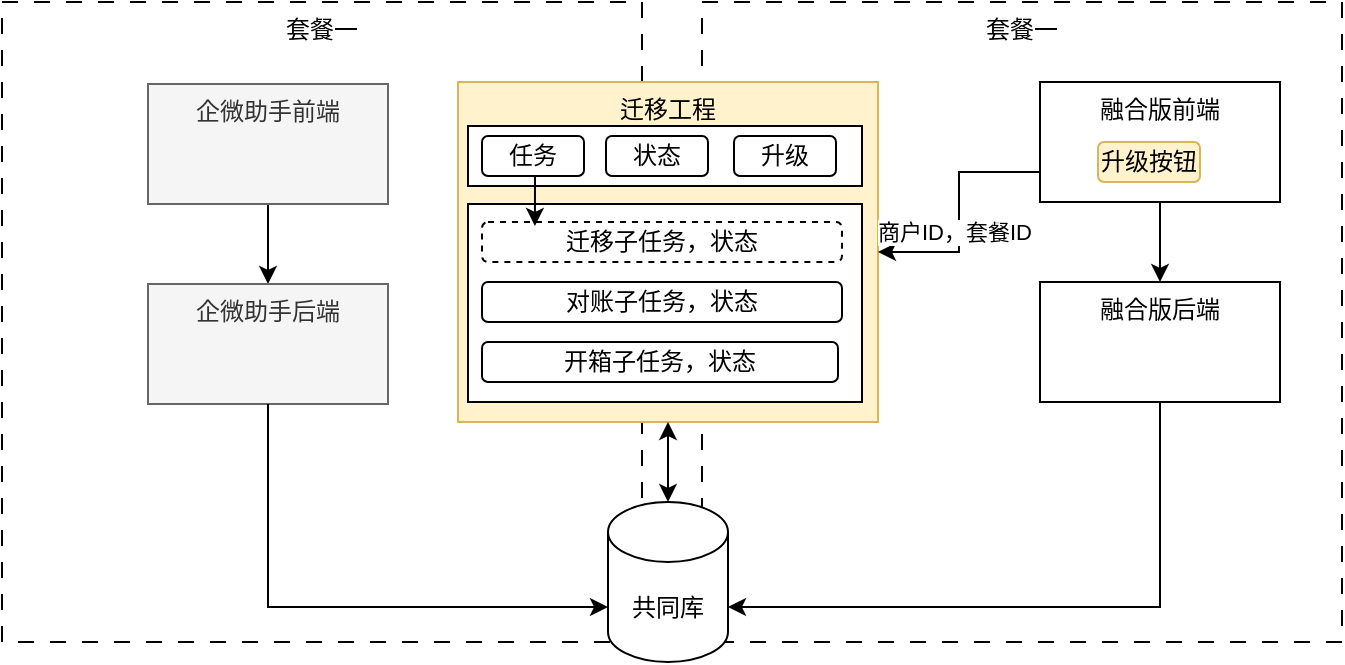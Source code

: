 <mxfile version="25.0.0">
  <diagram name="第 1 页" id="rxAnvcl6Aeorkn0aLpY0">
    <mxGraphModel dx="1050" dy="530" grid="1" gridSize="10" guides="1" tooltips="1" connect="1" arrows="1" fold="1" page="1" pageScale="1" pageWidth="827" pageHeight="1169" math="0" shadow="0">
      <root>
        <mxCell id="0" />
        <mxCell id="1" parent="0" />
        <mxCell id="9COWVb0G5LZOd5w6cGcF-7" value="套餐一" style="whiteSpace=wrap;html=1;aspect=fixed;verticalAlign=top;dashed=1;dashPattern=8 8;" vertex="1" parent="1">
          <mxGeometry x="10" y="130" width="320" height="320" as="geometry" />
        </mxCell>
        <mxCell id="9COWVb0G5LZOd5w6cGcF-8" value="套餐一" style="whiteSpace=wrap;html=1;aspect=fixed;verticalAlign=top;dashed=1;dashPattern=8 8;" vertex="1" parent="1">
          <mxGeometry x="360" y="130" width="320" height="320" as="geometry" />
        </mxCell>
        <mxCell id="9COWVb0G5LZOd5w6cGcF-13" value="迁移工程" style="rounded=0;whiteSpace=wrap;html=1;fillColor=#fff2cc;strokeColor=#d6b656;verticalAlign=top;" vertex="1" parent="1">
          <mxGeometry x="238" y="170" width="210" height="170" as="geometry" />
        </mxCell>
        <mxCell id="9COWVb0G5LZOd5w6cGcF-30" value="" style="rounded=0;whiteSpace=wrap;html=1;" vertex="1" parent="1">
          <mxGeometry x="243" y="192" width="197" height="30" as="geometry" />
        </mxCell>
        <mxCell id="9COWVb0G5LZOd5w6cGcF-29" value="" style="rounded=0;whiteSpace=wrap;html=1;" vertex="1" parent="1">
          <mxGeometry x="243" y="231" width="197" height="99" as="geometry" />
        </mxCell>
        <mxCell id="9COWVb0G5LZOd5w6cGcF-9" style="edgeStyle=orthogonalEdgeStyle;rounded=0;orthogonalLoop=1;jettySize=auto;html=1;exitX=0.5;exitY=1;exitDx=0;exitDy=0;entryX=0.5;entryY=0;entryDx=0;entryDy=0;" edge="1" parent="1" source="9COWVb0G5LZOd5w6cGcF-1" target="9COWVb0G5LZOd5w6cGcF-2">
          <mxGeometry relative="1" as="geometry" />
        </mxCell>
        <mxCell id="9COWVb0G5LZOd5w6cGcF-1" value="企微助手前端" style="rounded=0;whiteSpace=wrap;html=1;verticalAlign=top;fillColor=#f5f5f5;fontColor=#333333;strokeColor=#666666;" vertex="1" parent="1">
          <mxGeometry x="83" y="171" width="120" height="60" as="geometry" />
        </mxCell>
        <mxCell id="9COWVb0G5LZOd5w6cGcF-2" value="企微助手后端" style="rounded=0;whiteSpace=wrap;html=1;verticalAlign=top;fillColor=#f5f5f5;fontColor=#333333;strokeColor=#666666;" vertex="1" parent="1">
          <mxGeometry x="83" y="271" width="120" height="60" as="geometry" />
        </mxCell>
        <mxCell id="9COWVb0G5LZOd5w6cGcF-11" style="edgeStyle=orthogonalEdgeStyle;rounded=0;orthogonalLoop=1;jettySize=auto;html=1;exitX=0.5;exitY=1;exitDx=0;exitDy=0;" edge="1" parent="1" source="9COWVb0G5LZOd5w6cGcF-3" target="9COWVb0G5LZOd5w6cGcF-4">
          <mxGeometry relative="1" as="geometry" />
        </mxCell>
        <mxCell id="9COWVb0G5LZOd5w6cGcF-14" style="edgeStyle=orthogonalEdgeStyle;rounded=0;orthogonalLoop=1;jettySize=auto;html=1;exitX=0;exitY=0.75;exitDx=0;exitDy=0;entryX=1;entryY=0.5;entryDx=0;entryDy=0;" edge="1" parent="1" source="9COWVb0G5LZOd5w6cGcF-3" target="9COWVb0G5LZOd5w6cGcF-13">
          <mxGeometry relative="1" as="geometry">
            <mxPoint x="477" y="250" as="targetPoint" />
          </mxGeometry>
        </mxCell>
        <mxCell id="9COWVb0G5LZOd5w6cGcF-27" value="商户ID，套餐ID" style="edgeLabel;html=1;align=center;verticalAlign=middle;resizable=0;points=[];" vertex="1" connectable="0" parent="9COWVb0G5LZOd5w6cGcF-14">
          <mxGeometry x="0.164" y="-3" relative="1" as="geometry">
            <mxPoint as="offset" />
          </mxGeometry>
        </mxCell>
        <mxCell id="9COWVb0G5LZOd5w6cGcF-3" value="融合版前端" style="rounded=0;whiteSpace=wrap;html=1;verticalAlign=top;" vertex="1" parent="1">
          <mxGeometry x="529" y="170" width="120" height="60" as="geometry" />
        </mxCell>
        <mxCell id="9COWVb0G5LZOd5w6cGcF-4" value="融合版后端" style="rounded=0;whiteSpace=wrap;html=1;verticalAlign=top;" vertex="1" parent="1">
          <mxGeometry x="529" y="270" width="120" height="60" as="geometry" />
        </mxCell>
        <mxCell id="9COWVb0G5LZOd5w6cGcF-5" value="共同库" style="shape=cylinder3;whiteSpace=wrap;html=1;boundedLbl=1;backgroundOutline=1;size=15;" vertex="1" parent="1">
          <mxGeometry x="313" y="380" width="60" height="80" as="geometry" />
        </mxCell>
        <mxCell id="9COWVb0G5LZOd5w6cGcF-6" value="升级按钮" style="rounded=1;whiteSpace=wrap;html=1;fillColor=#fff2cc;strokeColor=#d6b656;" vertex="1" parent="1">
          <mxGeometry x="558" y="200" width="51" height="20" as="geometry" />
        </mxCell>
        <mxCell id="9COWVb0G5LZOd5w6cGcF-10" style="edgeStyle=orthogonalEdgeStyle;rounded=0;orthogonalLoop=1;jettySize=auto;html=1;exitX=0.5;exitY=1;exitDx=0;exitDy=0;entryX=0;entryY=0;entryDx=0;entryDy=52.5;entryPerimeter=0;" edge="1" parent="1" source="9COWVb0G5LZOd5w6cGcF-2" target="9COWVb0G5LZOd5w6cGcF-5">
          <mxGeometry relative="1" as="geometry" />
        </mxCell>
        <mxCell id="9COWVb0G5LZOd5w6cGcF-12" style="edgeStyle=orthogonalEdgeStyle;rounded=0;orthogonalLoop=1;jettySize=auto;html=1;exitX=0.5;exitY=1;exitDx=0;exitDy=0;entryX=1;entryY=0;entryDx=0;entryDy=52.5;entryPerimeter=0;" edge="1" parent="1" source="9COWVb0G5LZOd5w6cGcF-4" target="9COWVb0G5LZOd5w6cGcF-5">
          <mxGeometry relative="1" as="geometry" />
        </mxCell>
        <mxCell id="9COWVb0G5LZOd5w6cGcF-15" style="edgeStyle=orthogonalEdgeStyle;rounded=0;orthogonalLoop=1;jettySize=auto;html=1;exitX=0.5;exitY=1;exitDx=0;exitDy=0;entryX=0.5;entryY=0;entryDx=0;entryDy=0;entryPerimeter=0;startArrow=classic;startFill=1;" edge="1" parent="1" source="9COWVb0G5LZOd5w6cGcF-13" target="9COWVb0G5LZOd5w6cGcF-5">
          <mxGeometry relative="1" as="geometry" />
        </mxCell>
        <mxCell id="9COWVb0G5LZOd5w6cGcF-21" value="状态" style="rounded=1;whiteSpace=wrap;html=1;" vertex="1" parent="1">
          <mxGeometry x="312" y="197" width="51" height="20" as="geometry" />
        </mxCell>
        <mxCell id="9COWVb0G5LZOd5w6cGcF-22" value="任务" style="rounded=1;whiteSpace=wrap;html=1;" vertex="1" parent="1">
          <mxGeometry x="250" y="197" width="51" height="20" as="geometry" />
        </mxCell>
        <mxCell id="9COWVb0G5LZOd5w6cGcF-23" value="升级" style="rounded=1;whiteSpace=wrap;html=1;" vertex="1" parent="1">
          <mxGeometry x="376" y="197" width="51" height="20" as="geometry" />
        </mxCell>
        <mxCell id="9COWVb0G5LZOd5w6cGcF-24" value="迁移子任务，状态" style="rounded=1;whiteSpace=wrap;html=1;strokeColor=default;dashed=1;strokeWidth=1;" vertex="1" parent="1">
          <mxGeometry x="250" y="240" width="180" height="20" as="geometry" />
        </mxCell>
        <mxCell id="9COWVb0G5LZOd5w6cGcF-25" value="对账子任务，状态" style="rounded=1;whiteSpace=wrap;html=1;" vertex="1" parent="1">
          <mxGeometry x="250" y="270" width="180" height="20" as="geometry" />
        </mxCell>
        <mxCell id="9COWVb0G5LZOd5w6cGcF-26" value="开箱子任务，状态" style="rounded=1;whiteSpace=wrap;html=1;" vertex="1" parent="1">
          <mxGeometry x="250" y="300" width="178" height="20" as="geometry" />
        </mxCell>
        <mxCell id="9COWVb0G5LZOd5w6cGcF-28" style="edgeStyle=orthogonalEdgeStyle;rounded=0;orthogonalLoop=1;jettySize=auto;html=1;exitX=0.5;exitY=1;exitDx=0;exitDy=0;entryX=0.147;entryY=0.1;entryDx=0;entryDy=0;entryPerimeter=0;" edge="1" parent="1" source="9COWVb0G5LZOd5w6cGcF-22" target="9COWVb0G5LZOd5w6cGcF-24">
          <mxGeometry relative="1" as="geometry" />
        </mxCell>
      </root>
    </mxGraphModel>
  </diagram>
</mxfile>
